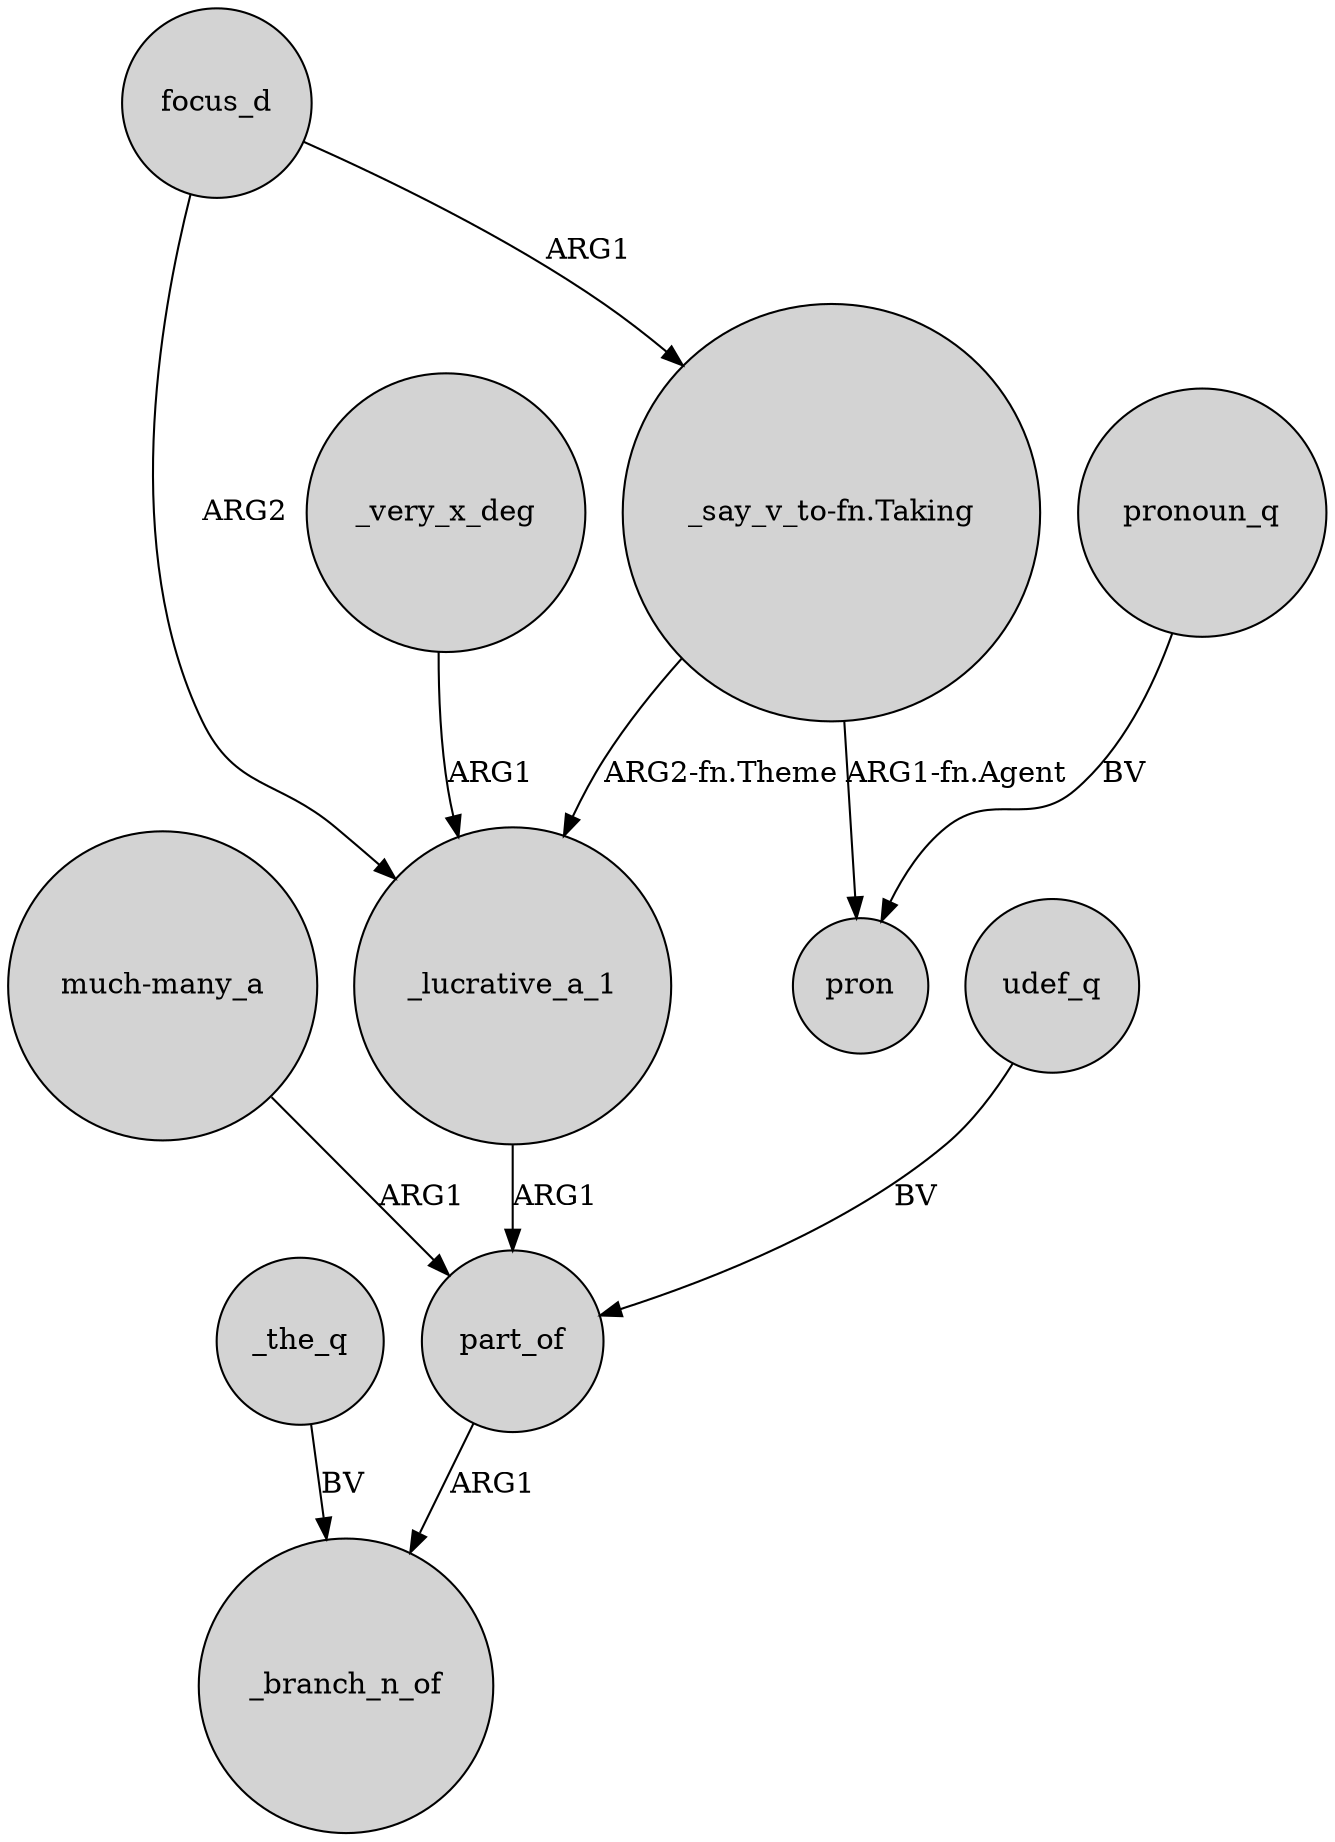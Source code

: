 digraph {
	node [shape=circle style=filled]
	_the_q -> _branch_n_of [label=BV]
	"much-many_a" -> part_of [label=ARG1]
	focus_d -> _lucrative_a_1 [label=ARG2]
	_very_x_deg -> _lucrative_a_1 [label=ARG1]
	focus_d -> "_say_v_to-fn.Taking" [label=ARG1]
	part_of -> _branch_n_of [label=ARG1]
	udef_q -> part_of [label=BV]
	_lucrative_a_1 -> part_of [label=ARG1]
	"_say_v_to-fn.Taking" -> pron [label="ARG1-fn.Agent"]
	pronoun_q -> pron [label=BV]
	"_say_v_to-fn.Taking" -> _lucrative_a_1 [label="ARG2-fn.Theme"]
}
